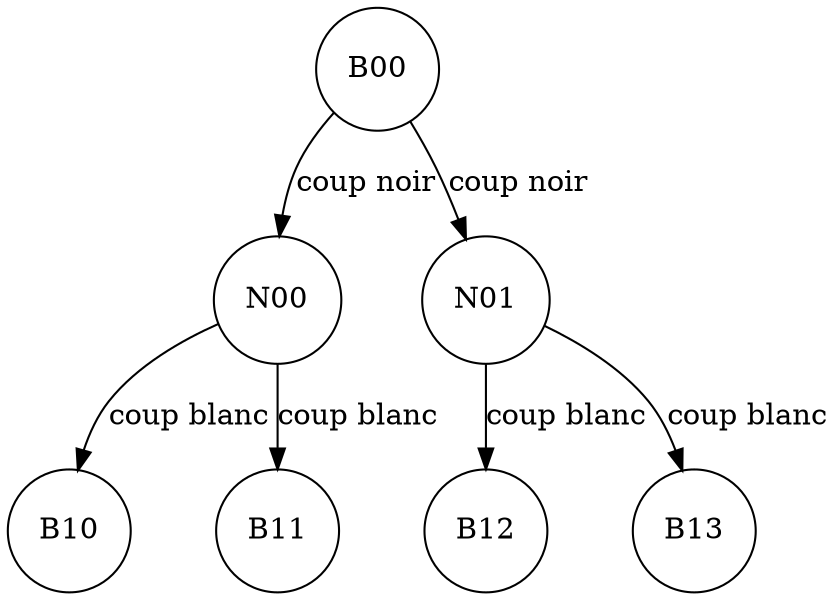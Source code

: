 digraph question1a {
    size="10"
    node [shape = circle];
    B00 -> N00 [ label = "coup noir" ];
    B00 -> N01 [ label = "coup noir" ];
    N00 -> B10 [ label = "coup blanc" ];
    N00 -> B11 [ label = "coup blanc" ];
    N01 -> B12 [ label = "coup blanc" ];
    N01 -> B13 [ label = "coup blanc" ];
}
